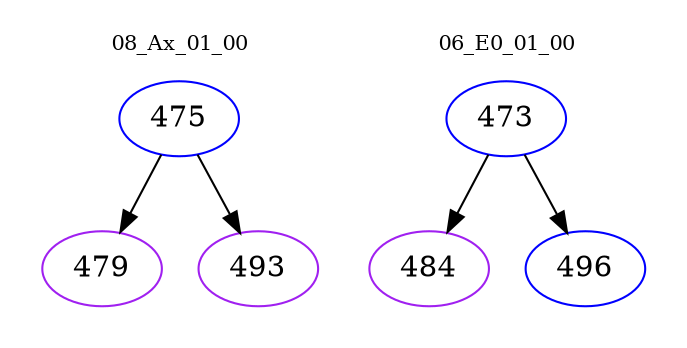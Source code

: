digraph{
subgraph cluster_0 {
color = white
label = "08_Ax_01_00";
fontsize=10;
T0_475 [label="475", color="blue"]
T0_475 -> T0_479 [color="black"]
T0_479 [label="479", color="purple"]
T0_475 -> T0_493 [color="black"]
T0_493 [label="493", color="purple"]
}
subgraph cluster_1 {
color = white
label = "06_E0_01_00";
fontsize=10;
T1_473 [label="473", color="blue"]
T1_473 -> T1_484 [color="black"]
T1_484 [label="484", color="purple"]
T1_473 -> T1_496 [color="black"]
T1_496 [label="496", color="blue"]
}
}
